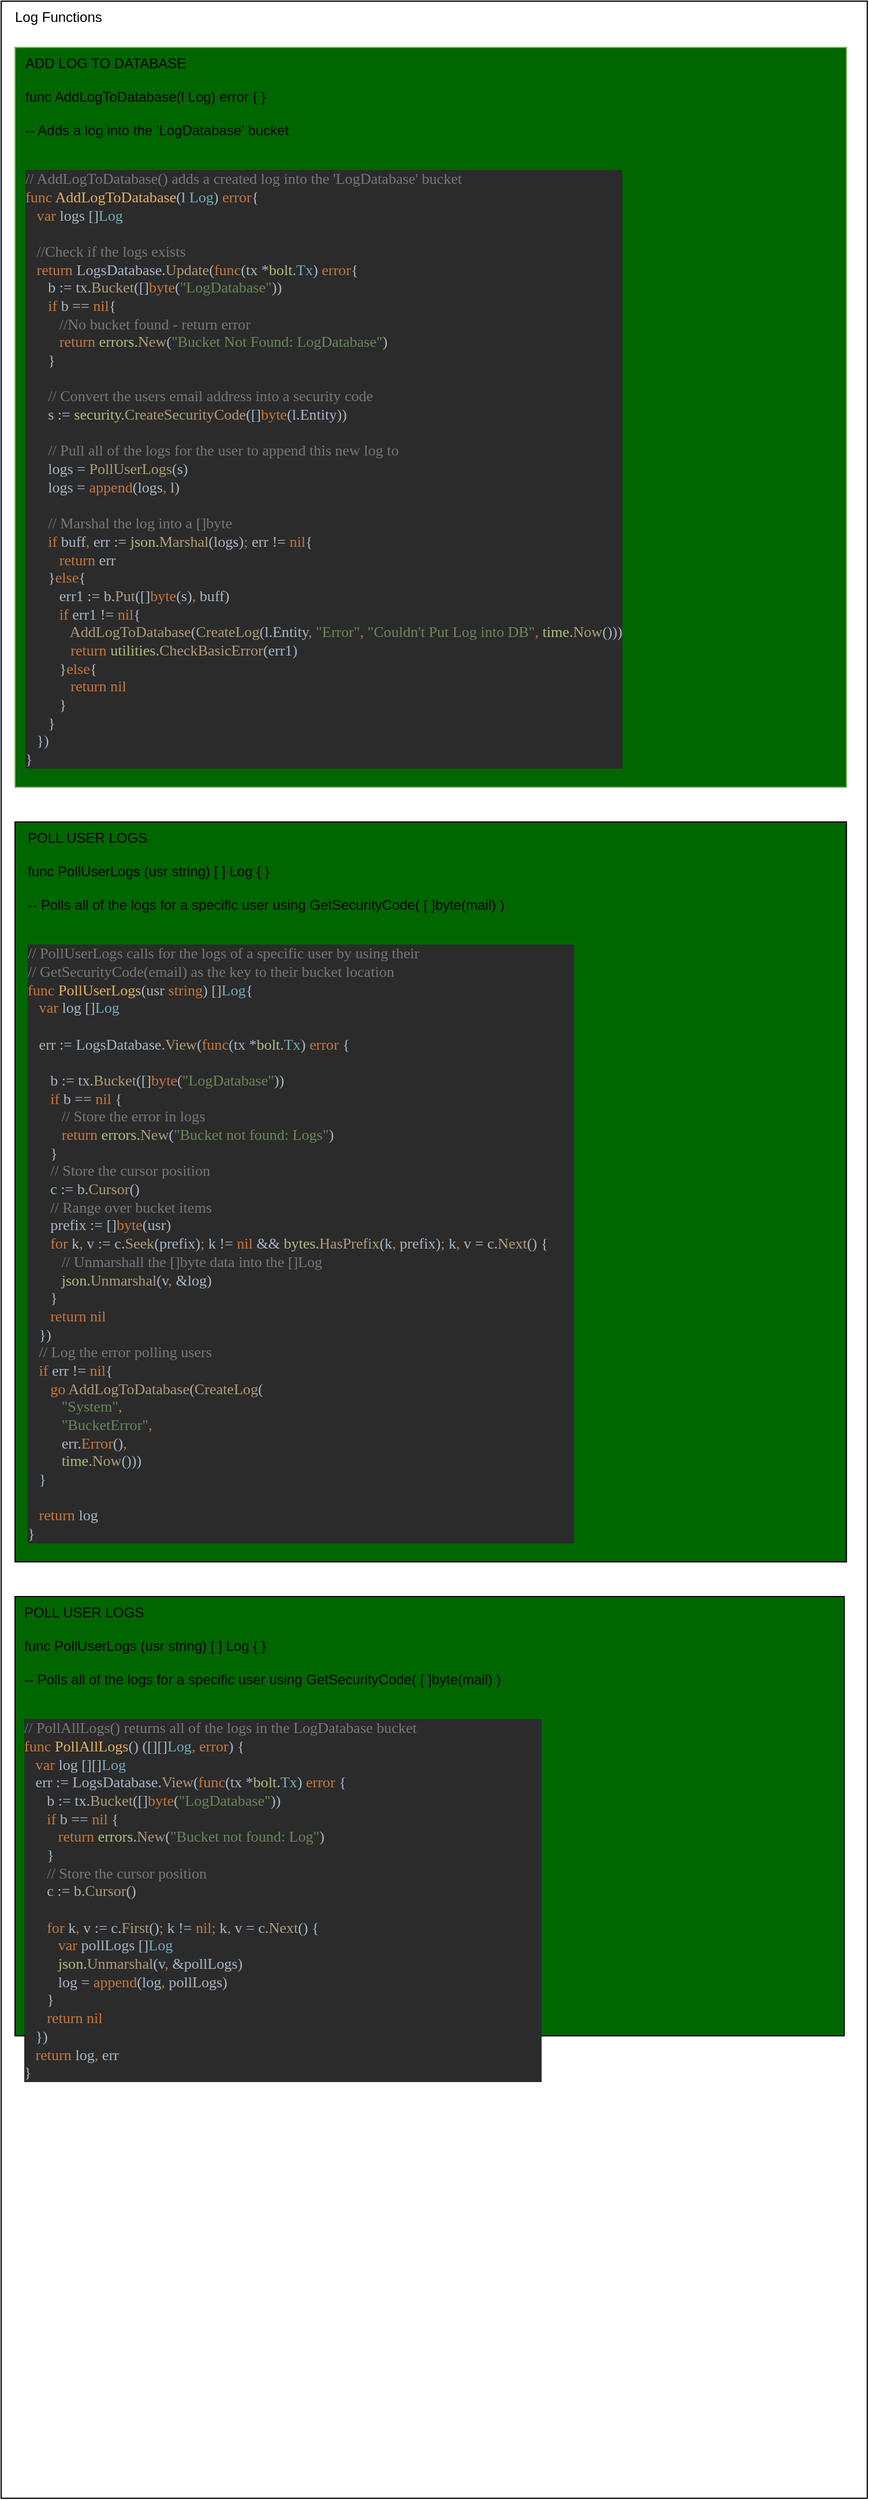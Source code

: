 <mxfile version="12.9.8" type="github">
  <diagram id="jYejewZL4RnewdmWwtDY" name="Page-1">
    <mxGraphModel dx="876" dy="755" grid="1" gridSize="10" guides="1" tooltips="1" connect="1" arrows="1" fold="1" page="1" pageScale="1" pageWidth="850" pageHeight="1100" math="0" shadow="0">
      <root>
        <mxCell id="0" />
        <mxCell id="1" parent="0" />
        <mxCell id="s8IivAvc6s-XAy5n7E5O-6" value="&lt;div&gt;&amp;nbsp;&amp;nbsp; Log Functions&lt;br&gt;&lt;/div&gt;" style="rounded=0;whiteSpace=wrap;html=1;align=left;labelPosition=center;verticalLabelPosition=middle;verticalAlign=top;" vertex="1" parent="1">
          <mxGeometry x="40" y="20" width="750" height="2160" as="geometry" />
        </mxCell>
        <mxCell id="s8IivAvc6s-XAy5n7E5O-7" value="&lt;div&gt;ADD LOG TO DATABASE&lt;br&gt;&lt;/div&gt;&lt;div&gt;&lt;br&gt;&lt;/div&gt;&lt;div&gt;func AddLogToDatabase(l Log) error { }&lt;/div&gt;&lt;div&gt;&lt;br&gt;&lt;/div&gt;&lt;div&gt;-- Adds a log into the &#39;LogDatabase&#39; bucket&lt;/div&gt;&lt;div&gt;&lt;br&gt;&lt;/div&gt;&lt;div&gt;&lt;pre style=&quot;background-color: #2b2b2b ; color: #a9b7c6 ; font-family: &amp;#34;consolas&amp;#34; ; font-size: 9.8pt&quot;&gt;&lt;span style=&quot;color: #787878&quot;&gt;// AddLogToDatabase() adds a created log into the &#39;LogDatabase&#39; bucket&lt;br&gt;&lt;/span&gt;&lt;span style=&quot;color: #c7773e&quot;&gt;func &lt;/span&gt;&lt;span style=&quot;color: #e6b163&quot;&gt;AddLogToDatabase&lt;/span&gt;(l &lt;span style=&quot;color: #6fafbd&quot;&gt;Log&lt;/span&gt;) &lt;span style=&quot;color: #c7773e&quot;&gt;error&lt;/span&gt;{&lt;br&gt;   &lt;span style=&quot;color: #c7773e&quot;&gt;var &lt;/span&gt;logs []&lt;span style=&quot;color: #6fafbd&quot;&gt;Log&lt;br&gt;&lt;/span&gt;&lt;span style=&quot;color: #6fafbd&quot;&gt;&lt;br&gt;&lt;/span&gt;&lt;span style=&quot;color: #6fafbd&quot;&gt;   &lt;/span&gt;&lt;span style=&quot;color: #787878&quot;&gt;//Check if the logs exists&lt;br&gt;&lt;/span&gt;&lt;span style=&quot;color: #787878&quot;&gt;   &lt;/span&gt;&lt;span style=&quot;color: #c7773e&quot;&gt;return &lt;/span&gt;LogsDatabase.&lt;span style=&quot;color: #b09d79&quot;&gt;Update&lt;/span&gt;(&lt;span style=&quot;color: #c7773e&quot;&gt;func&lt;/span&gt;(tx *&lt;span style=&quot;color: #afbf7e&quot;&gt;bolt&lt;/span&gt;.&lt;span style=&quot;color: #6fafbd&quot;&gt;Tx&lt;/span&gt;) &lt;span style=&quot;color: #c7773e&quot;&gt;error&lt;/span&gt;{&lt;br&gt;      b := tx.&lt;span style=&quot;color: #b09d79&quot;&gt;Bucket&lt;/span&gt;([]&lt;span style=&quot;color: #c7773e&quot;&gt;byte&lt;/span&gt;(&lt;span style=&quot;color: #6a8759&quot;&gt;&quot;LogDatabase&quot;&lt;/span&gt;))&lt;br&gt;      &lt;span style=&quot;color: #c7773e&quot;&gt;if &lt;/span&gt;b == &lt;span style=&quot;color: #c7773e&quot;&gt;nil&lt;/span&gt;{&lt;br&gt;         &lt;span style=&quot;color: #787878&quot;&gt;//No bucket found - return error&lt;br&gt;&lt;/span&gt;&lt;span style=&quot;color: #787878&quot;&gt;         &lt;/span&gt;&lt;span style=&quot;color: #c7773e&quot;&gt;return &lt;/span&gt;&lt;span style=&quot;color: #afbf7e&quot;&gt;errors&lt;/span&gt;.&lt;span style=&quot;color: #b09d79&quot;&gt;New&lt;/span&gt;(&lt;span style=&quot;color: #6a8759&quot;&gt;&quot;Bucket Not Found: LogDatabase&quot;&lt;/span&gt;)&lt;br&gt;      }&lt;br&gt;&lt;br&gt;      &lt;span style=&quot;color: #787878&quot;&gt;// Convert the users email address into a security code&lt;br&gt;&lt;/span&gt;&lt;span style=&quot;color: #787878&quot;&gt;      &lt;/span&gt;s := &lt;span style=&quot;color: #afbf7e&quot;&gt;security&lt;/span&gt;.&lt;span style=&quot;color: #b09d79&quot;&gt;CreateSecurityCode&lt;/span&gt;([]&lt;span style=&quot;color: #c7773e&quot;&gt;byte&lt;/span&gt;(l.Entity))&lt;br&gt;&lt;br&gt;      &lt;span style=&quot;color: #787878&quot;&gt;// Pull all of the logs for the user to append this new log to&lt;br&gt;&lt;/span&gt;&lt;span style=&quot;color: #787878&quot;&gt;      &lt;/span&gt;logs = &lt;span style=&quot;color: #b09d79&quot;&gt;PollUserLogs&lt;/span&gt;(s)&lt;br&gt;      logs = &lt;span style=&quot;color: #c7773e&quot;&gt;append&lt;/span&gt;(logs&lt;span style=&quot;color: #cc7832&quot;&gt;, &lt;/span&gt;l)&lt;br&gt;&lt;br&gt;      &lt;span style=&quot;color: #787878&quot;&gt;// Marshal the log into a []byte&lt;br&gt;&lt;/span&gt;&lt;span style=&quot;color: #787878&quot;&gt;      &lt;/span&gt;&lt;span style=&quot;color: #c7773e&quot;&gt;if &lt;/span&gt;buff&lt;span style=&quot;color: #cc7832&quot;&gt;, &lt;/span&gt;err := &lt;span style=&quot;color: #afbf7e&quot;&gt;json&lt;/span&gt;.&lt;span style=&quot;color: #b09d79&quot;&gt;Marshal&lt;/span&gt;(logs)&lt;span style=&quot;color: #cc7832&quot;&gt;; &lt;/span&gt;err != &lt;span style=&quot;color: #c7773e&quot;&gt;nil&lt;/span&gt;{&lt;br&gt;         &lt;span style=&quot;color: #c7773e&quot;&gt;return &lt;/span&gt;err&lt;br&gt;      }&lt;span style=&quot;color: #c7773e&quot;&gt;else&lt;/span&gt;{&lt;br&gt;         err1 := b.&lt;span style=&quot;color: #b09d79&quot;&gt;Put&lt;/span&gt;([]&lt;span style=&quot;color: #c7773e&quot;&gt;byte&lt;/span&gt;(s)&lt;span style=&quot;color: #cc7832&quot;&gt;, &lt;/span&gt;buff)&lt;br&gt;         &lt;span style=&quot;color: #c7773e&quot;&gt;if &lt;/span&gt;err1 != &lt;span style=&quot;color: #c7773e&quot;&gt;nil&lt;/span&gt;{&lt;br&gt;            &lt;span style=&quot;color: #b09d79&quot;&gt;AddLogToDatabase&lt;/span&gt;(&lt;span style=&quot;color: #b09d79&quot;&gt;CreateLog&lt;/span&gt;(l.Entity&lt;span style=&quot;color: #cc7832&quot;&gt;, &lt;/span&gt;&lt;span style=&quot;color: #6a8759&quot;&gt;&quot;Error&quot;&lt;/span&gt;&lt;span style=&quot;color: #cc7832&quot;&gt;, &lt;/span&gt;&lt;span style=&quot;color: #6a8759&quot;&gt;&quot;Couldn&#39;t Put Log into DB&quot;&lt;/span&gt;&lt;span style=&quot;color: #cc7832&quot;&gt;, &lt;/span&gt;&lt;span style=&quot;color: #afbf7e&quot;&gt;time&lt;/span&gt;.&lt;span style=&quot;color: #b09d79&quot;&gt;Now&lt;/span&gt;()))&lt;br&gt;            &lt;span style=&quot;color: #c7773e&quot;&gt;return &lt;/span&gt;&lt;span style=&quot;color: #afbf7e&quot;&gt;utilities&lt;/span&gt;.&lt;span style=&quot;color: #b09d79&quot;&gt;CheckBasicError&lt;/span&gt;(err1)&lt;br&gt;         }&lt;span style=&quot;color: #c7773e&quot;&gt;else&lt;/span&gt;{&lt;br&gt;            &lt;span style=&quot;color: #c7773e&quot;&gt;return nil&lt;br&gt;&lt;/span&gt;&lt;span style=&quot;color: #c7773e&quot;&gt;         &lt;/span&gt;}&lt;br&gt;      }&lt;br&gt;   })&lt;br&gt;}&lt;/pre&gt;&lt;/div&gt;&lt;div&gt;&lt;br&gt;&lt;/div&gt;" style="rounded=0;whiteSpace=wrap;html=1;align=left;fillColor=#006600;strokeColor=#82b366;verticalAlign=top;spacingLeft=7;" vertex="1" parent="1">
          <mxGeometry x="52" y="60" width="720" height="640" as="geometry" />
        </mxCell>
        <mxCell id="s8IivAvc6s-XAy5n7E5O-10" value="&lt;div&gt;POLL USER LOGS&lt;br&gt;&lt;/div&gt;&lt;div&gt;&lt;br&gt;&lt;/div&gt;&lt;div&gt;func PollUserLogs (usr string) [ ] Log { }&lt;/div&gt;&lt;div&gt;&lt;br&gt;&lt;/div&gt;&lt;div&gt;-- Polls all of the logs for a specific user using GetSecurityCode( [ ]byte(mail) )&lt;br&gt;&lt;/div&gt;&lt;div&gt;&lt;br&gt;&lt;/div&gt;&lt;div&gt;&lt;pre style=&quot;background-color: #2b2b2b ; color: #a9b7c6 ; font-family: &amp;#34;consolas&amp;#34; ; font-size: 9.8pt&quot;&gt;&lt;span style=&quot;color: #787878&quot;&gt;// PollUserLogs calls for the logs of a specific user by using their&lt;br&gt;&lt;/span&gt;&lt;span style=&quot;color: #787878&quot;&gt;// GetSecurityCode(email) as the key to their bucket location&lt;br&gt;&lt;/span&gt;&lt;span style=&quot;color: #c7773e&quot;&gt;func &lt;/span&gt;&lt;span style=&quot;color: #e6b163&quot;&gt;PollUserLogs&lt;/span&gt;(usr &lt;span style=&quot;color: #c7773e&quot;&gt;string&lt;/span&gt;) []&lt;span style=&quot;color: #6fafbd&quot;&gt;Log&lt;/span&gt;{&lt;br&gt;   &lt;span style=&quot;color: #c7773e&quot;&gt;var &lt;/span&gt;log []&lt;span style=&quot;color: #6fafbd&quot;&gt;Log&lt;br&gt;&lt;/span&gt;&lt;span style=&quot;color: #6fafbd&quot;&gt;&lt;br&gt;&lt;/span&gt;&lt;span style=&quot;color: #6fafbd&quot;&gt;   &lt;/span&gt;err := LogsDatabase.&lt;span style=&quot;color: #b09d79&quot;&gt;View&lt;/span&gt;(&lt;span style=&quot;color: #c7773e&quot;&gt;func&lt;/span&gt;(tx *&lt;span style=&quot;color: #afbf7e&quot;&gt;bolt&lt;/span&gt;.&lt;span style=&quot;color: #6fafbd&quot;&gt;Tx&lt;/span&gt;) &lt;span style=&quot;color: #c7773e&quot;&gt;error &lt;/span&gt;{&lt;br&gt;&lt;br&gt;      b := tx.&lt;span style=&quot;color: #b09d79&quot;&gt;Bucket&lt;/span&gt;([]&lt;span style=&quot;color: #c7773e&quot;&gt;byte&lt;/span&gt;(&lt;span style=&quot;color: #6a8759&quot;&gt;&quot;LogDatabase&quot;&lt;/span&gt;))&lt;br&gt;      &lt;span style=&quot;color: #c7773e&quot;&gt;if &lt;/span&gt;b == &lt;span style=&quot;color: #c7773e&quot;&gt;nil &lt;/span&gt;{&lt;br&gt;         &lt;span style=&quot;color: #787878&quot;&gt;// Store the error in logs&lt;br&gt;&lt;/span&gt;&lt;span style=&quot;color: #787878&quot;&gt;         &lt;/span&gt;&lt;span style=&quot;color: #c7773e&quot;&gt;return &lt;/span&gt;&lt;span style=&quot;color: #afbf7e&quot;&gt;errors&lt;/span&gt;.&lt;span style=&quot;color: #b09d79&quot;&gt;New&lt;/span&gt;(&lt;span style=&quot;color: #6a8759&quot;&gt;&quot;Bucket not found: Logs&quot;&lt;/span&gt;)&lt;br&gt;      }&lt;br&gt;      &lt;span style=&quot;color: #787878&quot;&gt;// Store the cursor position&lt;br&gt;&lt;/span&gt;&lt;span style=&quot;color: #787878&quot;&gt;      &lt;/span&gt;c := b.&lt;span style=&quot;color: #b09d79&quot;&gt;Cursor&lt;/span&gt;()&lt;br&gt;      &lt;span style=&quot;color: #787878&quot;&gt;// Range over bucket items&lt;br&gt;&lt;/span&gt;&lt;span style=&quot;color: #787878&quot;&gt;      &lt;/span&gt;prefix := []&lt;span style=&quot;color: #c7773e&quot;&gt;byte&lt;/span&gt;(usr)&lt;br&gt;      &lt;span style=&quot;color: #c7773e&quot;&gt;for &lt;/span&gt;k&lt;span style=&quot;color: #cc7832&quot;&gt;, &lt;/span&gt;v := c.&lt;span style=&quot;color: #b09d79&quot;&gt;Seek&lt;/span&gt;(prefix)&lt;span style=&quot;color: #cc7832&quot;&gt;; &lt;/span&gt;k != &lt;span style=&quot;color: #c7773e&quot;&gt;nil &lt;/span&gt;&amp;amp;&amp;amp; &lt;span style=&quot;color: #afbf7e&quot;&gt;bytes&lt;/span&gt;.&lt;span style=&quot;color: #b09d79&quot;&gt;HasPrefix&lt;/span&gt;(k&lt;span style=&quot;color: #cc7832&quot;&gt;, &lt;/span&gt;prefix)&lt;span style=&quot;color: #cc7832&quot;&gt;; &lt;/span&gt;k&lt;span style=&quot;color: #cc7832&quot;&gt;, &lt;/span&gt;v = c.&lt;span style=&quot;color: #b09d79&quot;&gt;Next&lt;/span&gt;() {       &lt;br&gt;         &lt;span style=&quot;color: #787878&quot;&gt;// Unmarshall the []byte data into the []Log&lt;br&gt;&lt;/span&gt;&lt;span style=&quot;color: #787878&quot;&gt;         &lt;/span&gt;&lt;span style=&quot;color: #afbf7e&quot;&gt;json&lt;/span&gt;.&lt;span style=&quot;color: #b09d79&quot;&gt;Unmarshal&lt;/span&gt;(v&lt;span style=&quot;color: #cc7832&quot;&gt;, &lt;/span&gt;&amp;amp;log)&lt;br&gt;      }&lt;br&gt;      &lt;span style=&quot;color: #c7773e&quot;&gt;return nil&lt;br&gt;&lt;/span&gt;&lt;span style=&quot;color: #c7773e&quot;&gt;   &lt;/span&gt;})&lt;br&gt;   &lt;span style=&quot;color: #787878&quot;&gt;// Log the error polling users&lt;br&gt;&lt;/span&gt;&lt;span style=&quot;color: #787878&quot;&gt;   &lt;/span&gt;&lt;span style=&quot;color: #c7773e&quot;&gt;if &lt;/span&gt;err != &lt;span style=&quot;color: #c7773e&quot;&gt;nil&lt;/span&gt;{&lt;br&gt;      &lt;span style=&quot;color: #c7773e&quot;&gt;go &lt;/span&gt;&lt;span style=&quot;color: #b09d79&quot;&gt;AddLogToDatabase&lt;/span&gt;(&lt;span style=&quot;color: #b09d79&quot;&gt;CreateLog&lt;/span&gt;(&lt;br&gt;         &lt;span style=&quot;color: #6a8759&quot;&gt;&quot;System&quot;&lt;/span&gt;&lt;span style=&quot;color: #cc7832&quot;&gt;,&lt;br&gt;&lt;/span&gt;&lt;span style=&quot;color: #cc7832&quot;&gt;         &lt;/span&gt;&lt;span style=&quot;color: #6a8759&quot;&gt;&quot;BucketError&quot;&lt;/span&gt;&lt;span style=&quot;color: #cc7832&quot;&gt;,&lt;br&gt;&lt;/span&gt;&lt;span style=&quot;color: #cc7832&quot;&gt;         &lt;/span&gt;err.&lt;span style=&quot;color: #c7773e&quot;&gt;Error&lt;/span&gt;()&lt;span style=&quot;color: #cc7832&quot;&gt;,&lt;br&gt;&lt;/span&gt;&lt;span style=&quot;color: #cc7832&quot;&gt;         &lt;/span&gt;&lt;span style=&quot;color: #afbf7e&quot;&gt;time&lt;/span&gt;.&lt;span style=&quot;color: #b09d79&quot;&gt;Now&lt;/span&gt;()))&lt;br&gt;   }&lt;br&gt;&lt;br&gt;   &lt;span style=&quot;color: #c7773e&quot;&gt;return &lt;/span&gt;log&lt;br&gt;}&lt;/pre&gt;&lt;/div&gt;" style="rounded=0;whiteSpace=wrap;html=1;fillColor=#006600;align=left;verticalAlign=top;spacingLeft=9;" vertex="1" parent="1">
          <mxGeometry x="52" y="730" width="720" height="640" as="geometry" />
        </mxCell>
        <mxCell id="s8IivAvc6s-XAy5n7E5O-12" value="&lt;div&gt;POLL USER LOGS&lt;br&gt;&lt;/div&gt;&lt;div&gt;&lt;br&gt;&lt;/div&gt;&lt;div&gt;func PollUserLogs (usr string) [ ] Log { }&lt;/div&gt;&lt;div&gt;&lt;br&gt;&lt;/div&gt;&lt;div&gt;-- Polls all of the logs for a specific user using GetSecurityCode( [ ]byte(mail) )&lt;/div&gt;&lt;div&gt;&lt;br&gt;&lt;/div&gt;&lt;div&gt;&lt;pre style=&quot;background-color: #2b2b2b ; color: #a9b7c6 ; font-family: &amp;#34;consolas&amp;#34; ; font-size: 9.8pt&quot;&gt;&lt;span style=&quot;color: #787878&quot;&gt;// PollAllLogs() returns all of the logs in the LogDatabase bucket                                 &lt;br&gt;&lt;/span&gt;&lt;span style=&quot;color: #c7773e&quot;&gt;func &lt;/span&gt;&lt;span style=&quot;color: #e6b163&quot;&gt;PollAllLogs&lt;/span&gt;() ([][]&lt;span style=&quot;color: #6fafbd&quot;&gt;Log&lt;/span&gt;&lt;span style=&quot;color: #cc7832&quot;&gt;, &lt;/span&gt;&lt;span style=&quot;color: #c7773e&quot;&gt;error&lt;/span&gt;) {&lt;br&gt;   &lt;span style=&quot;color: #c7773e&quot;&gt;var &lt;/span&gt;log [][]&lt;span style=&quot;color: #6fafbd&quot;&gt;Log&lt;br&gt;&lt;/span&gt;&lt;span style=&quot;color: #6fafbd&quot;&gt;   &lt;/span&gt;err := LogsDatabase.&lt;span style=&quot;color: #b09d79&quot;&gt;View&lt;/span&gt;(&lt;span style=&quot;color: #c7773e&quot;&gt;func&lt;/span&gt;(tx *&lt;span style=&quot;color: #afbf7e&quot;&gt;bolt&lt;/span&gt;.&lt;span style=&quot;color: #6fafbd&quot;&gt;Tx&lt;/span&gt;) &lt;span style=&quot;color: #c7773e&quot;&gt;error &lt;/span&gt;{&lt;br&gt;      b := tx.&lt;span style=&quot;color: #b09d79&quot;&gt;Bucket&lt;/span&gt;([]&lt;span style=&quot;color: #c7773e&quot;&gt;byte&lt;/span&gt;(&lt;span style=&quot;color: #6a8759&quot;&gt;&quot;LogDatabase&quot;&lt;/span&gt;))&lt;br&gt;      &lt;span style=&quot;color: #c7773e&quot;&gt;if &lt;/span&gt;b == &lt;span style=&quot;color: #c7773e&quot;&gt;nil &lt;/span&gt;{&lt;br&gt;         &lt;span style=&quot;color: #c7773e&quot;&gt;return &lt;/span&gt;&lt;span style=&quot;color: #afbf7e&quot;&gt;errors&lt;/span&gt;.&lt;span style=&quot;color: #b09d79&quot;&gt;New&lt;/span&gt;(&lt;span style=&quot;color: #6a8759&quot;&gt;&quot;Bucket not found: Log&quot;&lt;/span&gt;)&lt;br&gt;      }&lt;br&gt;      &lt;span style=&quot;color: #787878&quot;&gt;// Store the cursor position&lt;br&gt;&lt;/span&gt;&lt;span style=&quot;color: #787878&quot;&gt;      &lt;/span&gt;c := b.&lt;span style=&quot;color: #b09d79&quot;&gt;Cursor&lt;/span&gt;()&lt;br&gt;&lt;br&gt;      &lt;span style=&quot;color: #c7773e&quot;&gt;for &lt;/span&gt;k&lt;span style=&quot;color: #cc7832&quot;&gt;, &lt;/span&gt;v := c.&lt;span style=&quot;color: #b09d79&quot;&gt;First&lt;/span&gt;()&lt;span style=&quot;color: #cc7832&quot;&gt;; &lt;/span&gt;k != &lt;span style=&quot;color: #c7773e&quot;&gt;nil&lt;/span&gt;&lt;span style=&quot;color: #cc7832&quot;&gt;; &lt;/span&gt;k&lt;span style=&quot;color: #cc7832&quot;&gt;, &lt;/span&gt;v = c.&lt;span style=&quot;color: #b09d79&quot;&gt;Next&lt;/span&gt;() {&lt;br&gt;         &lt;span style=&quot;color: #c7773e&quot;&gt;var &lt;/span&gt;pollLogs []&lt;span style=&quot;color: #6fafbd&quot;&gt;Log&lt;br&gt;&lt;/span&gt;&lt;span style=&quot;color: #6fafbd&quot;&gt;         &lt;/span&gt;&lt;span style=&quot;color: #afbf7e&quot;&gt;json&lt;/span&gt;.&lt;span style=&quot;color: #b09d79&quot;&gt;Unmarshal&lt;/span&gt;(v&lt;span style=&quot;color: #cc7832&quot;&gt;, &lt;/span&gt;&amp;amp;pollLogs)&lt;br&gt;         log = &lt;span style=&quot;color: #c7773e&quot;&gt;append&lt;/span&gt;(log&lt;span style=&quot;color: #cc7832&quot;&gt;, &lt;/span&gt;pollLogs)&lt;br&gt;      }&lt;br&gt;      &lt;span style=&quot;color: #c7773e&quot;&gt;return nil&lt;br&gt;&lt;/span&gt;&lt;span style=&quot;color: #c7773e&quot;&gt;   &lt;/span&gt;})&lt;br&gt;   &lt;span style=&quot;color: #c7773e&quot;&gt;return &lt;/span&gt;log&lt;span style=&quot;color: #cc7832&quot;&gt;, &lt;/span&gt;err&lt;br&gt;}&lt;/pre&gt;&lt;/div&gt;&lt;div&gt;&lt;br&gt;&lt;/div&gt;" style="rounded=0;whiteSpace=wrap;html=1;fillColor=#006600;align=left;verticalAlign=top;spacingLeft=6;" vertex="1" parent="1">
          <mxGeometry x="52" y="1400" width="718" height="380" as="geometry" />
        </mxCell>
      </root>
    </mxGraphModel>
  </diagram>
</mxfile>
